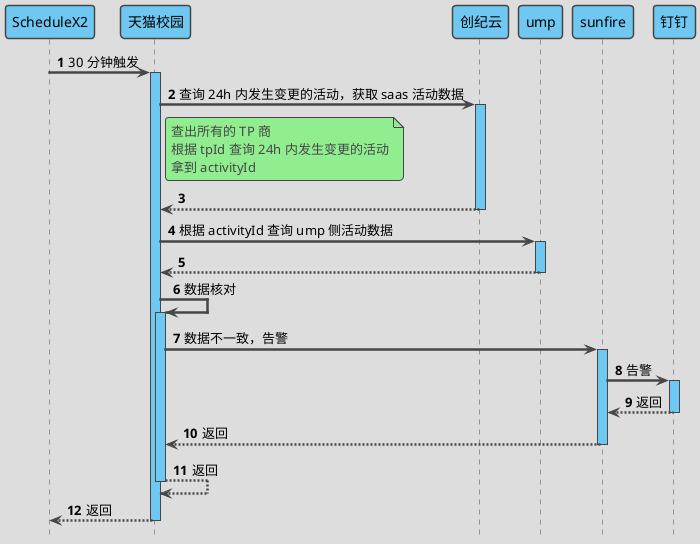 @startuml

'https://plantuml.com/sequence-diagram

'隐藏脚注
hide footbox

'使用 toy 主题
!theme toy

'自动激活
autoActivate on

'编号
autonumber 1

'隐藏孤立的参与者
hide unlinked

'文字对齐，向左对齐
skinparam sequenceMessageAlign left

'箭头粗度
skinparam sequenceArrowThickness 2.5

' 皮肤
skinparam sequence {
    LifeLineBackgroundColor #6FC8F2
    ParticipantBackgroundColor #6FC8F2
    ParticipantFontColor black
    ActorBackgroundColor #6FC8F2
    ActorFontColor black
}

participant ScheduleX2 as ScheduleX2
participant 天猫校园 as tmxy
participant 创纪云 as saas
participant ump as ump
participant sunfire as sunfire
participant 钉钉 as dd

ScheduleX2 -> tmxy : 30 分钟触发

tmxy -> saas : 查询 24h 内发生变更的活动，获取 saas 活动数据
note right of tmxy
    查出所有的 TP 商
    根据 tpId 查询 24h 内发生变更的活动
    拿到 activityId
end note
return

tmxy -> ump : 根据 activityId 查询 ump 侧活动数据
return

tmxy -> tmxy : 数据核对

tmxy -> sunfire : 数据不一致，告警
sunfire -> dd : 告警
return 返回
return 返回
return 返回
return 返回


@enduml